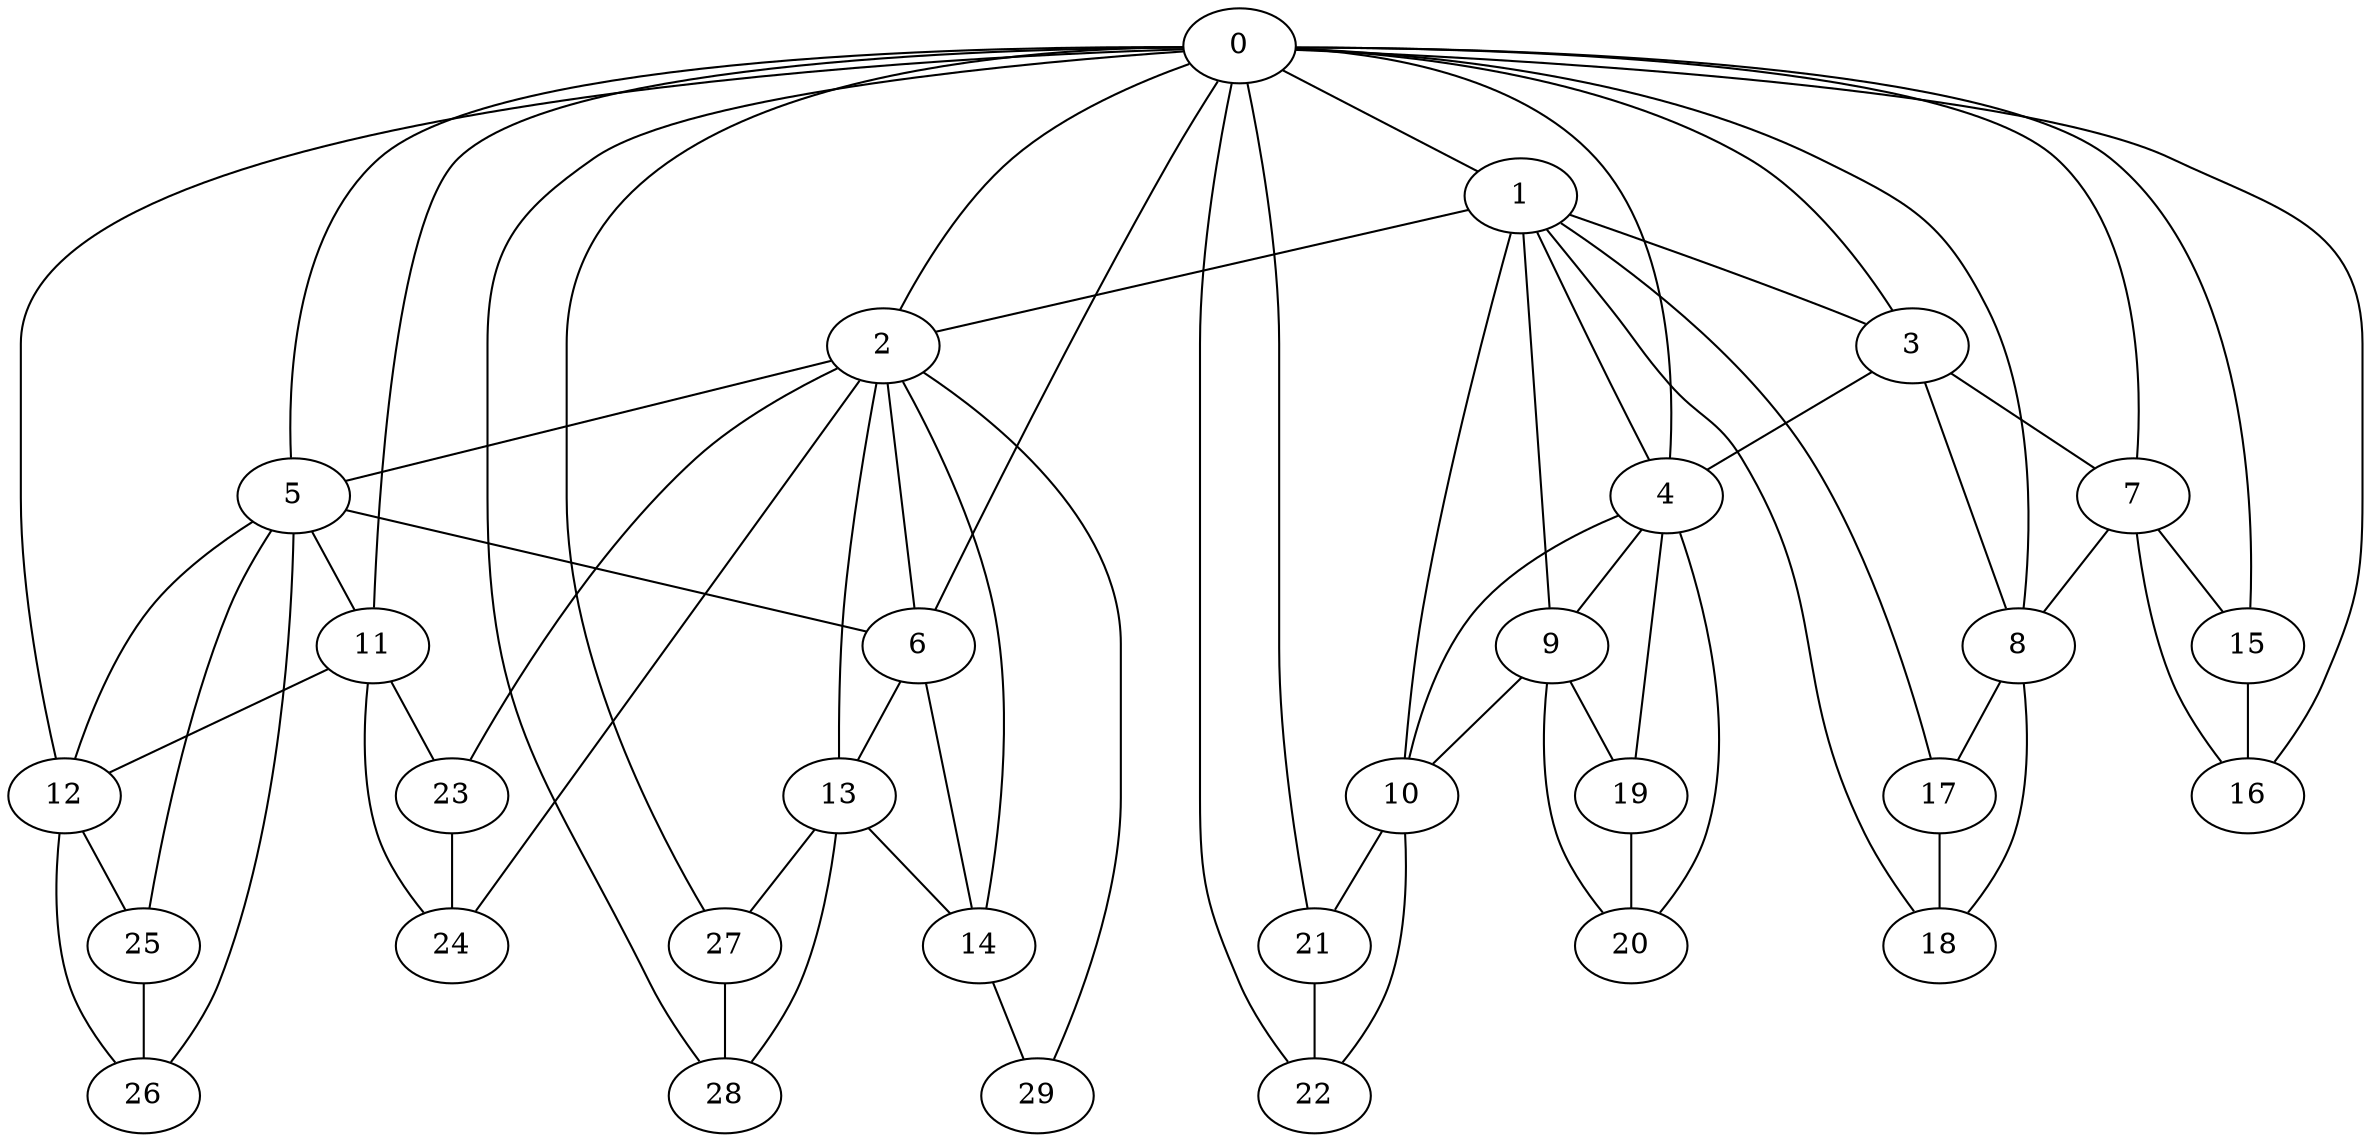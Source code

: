 graph G {
   8 -- 17
   8 -- 18
   0 -- 1
   0 -- 2
   0 -- 11
   0 -- 3
   0 -- 4
   0 -- 5
   0 -- 6
   0 -- 7
   0 -- 8
   0 -- 12
   0 -- 15
   0 -- 16
   0 -- 21
   0 -- 22
   0 -- 27
   0 -- 28
   1 -- 18
   1 -- 10
   1 -- 2
   1 -- 3
   1 -- 4
   1 -- 17
   1 -- 9
   2 -- 24
   2 -- 29
   2 -- 13
   2 -- 5
   2 -- 14
   2 -- 6
   2 -- 23
   3 -- 8
   3 -- 4
   3 -- 7
   4 -- 9
   4 -- 19
   4 -- 10
   4 -- 20
   5 -- 26
   5 -- 6
   5 -- 11
   5 -- 12
   5 -- 25
   6 -- 13
   6 -- 14
   7 -- 16
   7 -- 8
   7 -- 15
   9 -- 20
   9 -- 10
   9 -- 19
   10 -- 21
   10 -- 22
   11 -- 24
   11 -- 12
   11 -- 23
   12 -- 25
   12 -- 26
   13 -- 14
   13 -- 27
   13 -- 28
   14 -- 29
   15 -- 16
   17 -- 18
   19 -- 20
   21 -- 22
   23 -- 24
   25 -- 26
   27 -- 28
}
